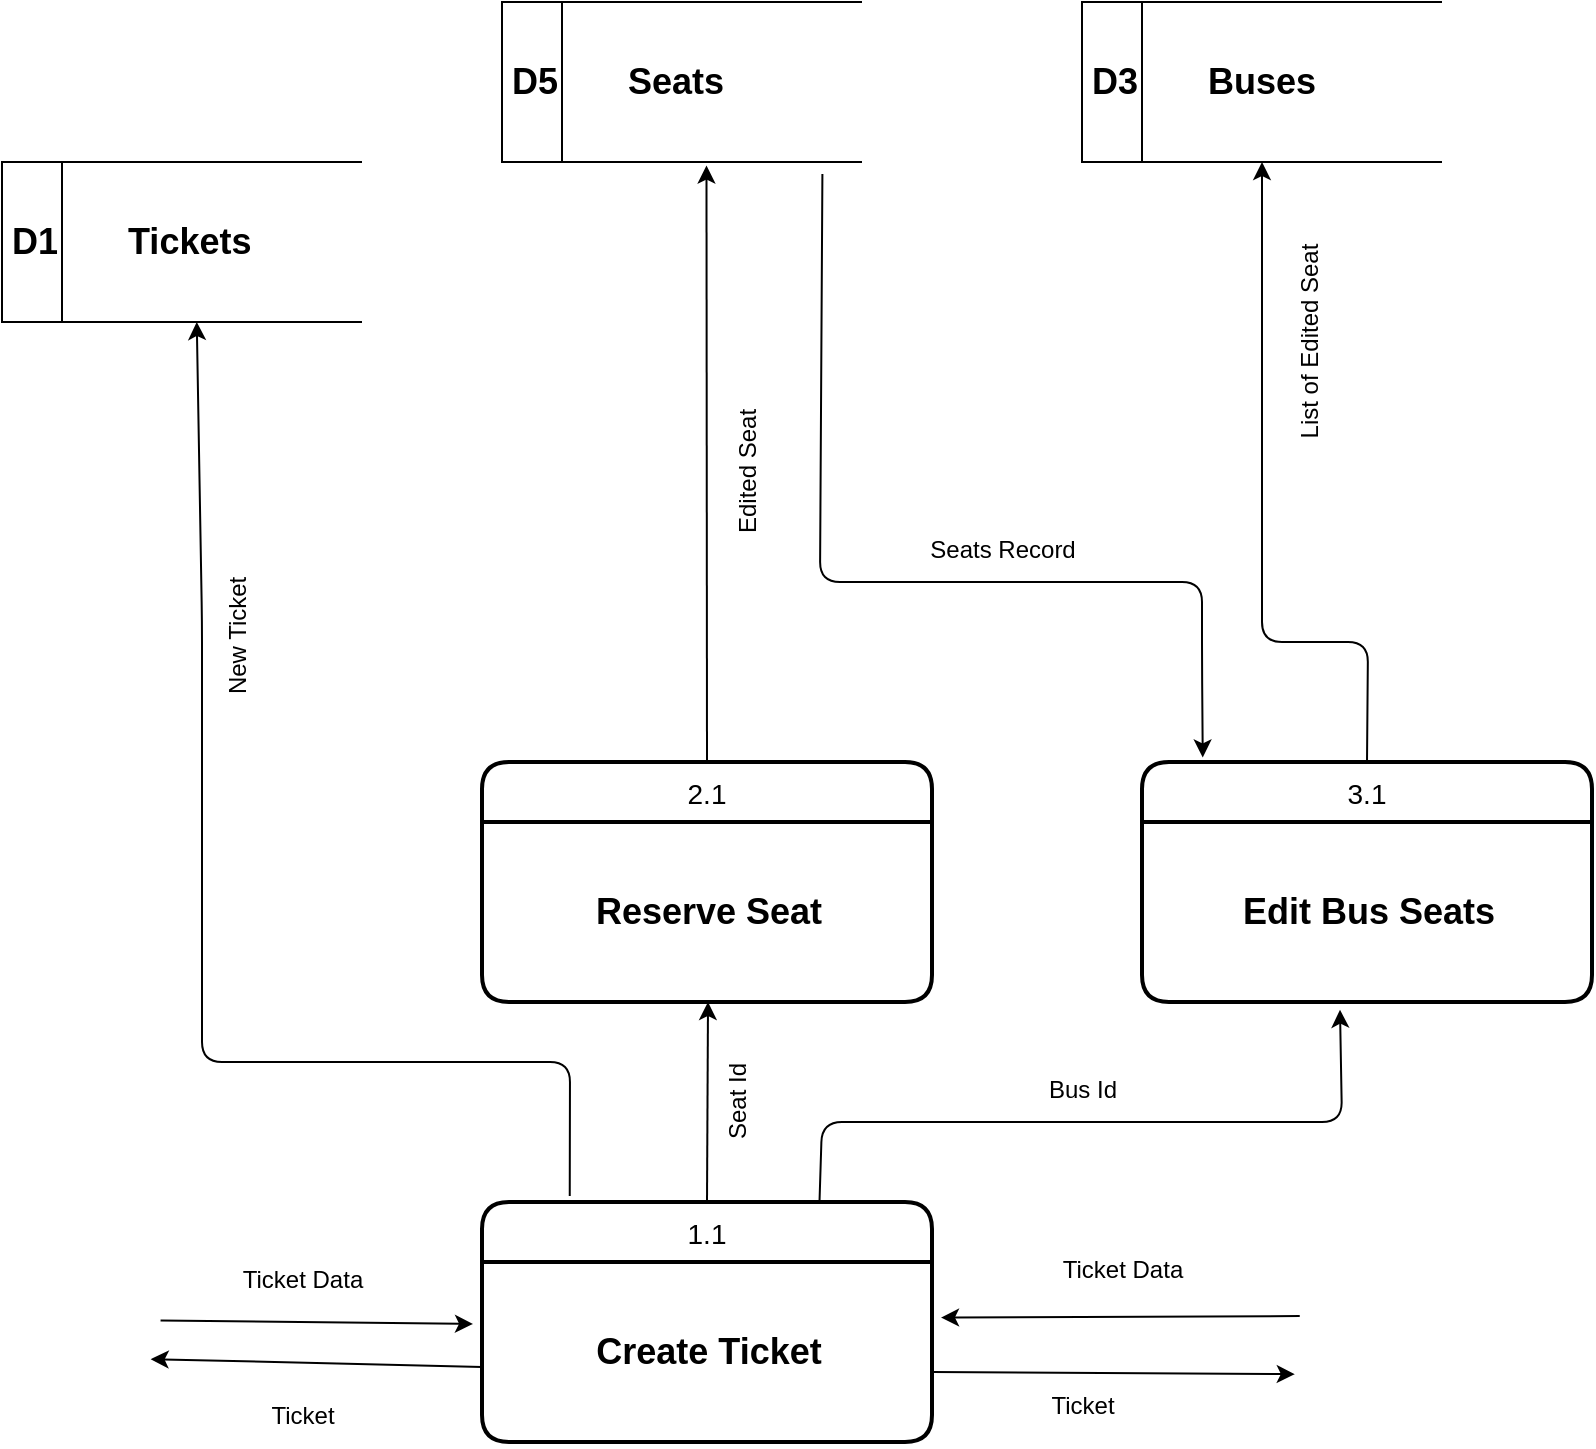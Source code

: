 <mxfile>
    <diagram id="F-T4i3HQy60uCvvpmAvO" name="Page-1">
        <mxGraphModel dx="611" dy="2872" grid="1" gridSize="10" guides="1" tooltips="1" connect="1" arrows="1" fold="1" page="1" pageScale="1" pageWidth="850" pageHeight="1100" math="0" shadow="0">
            <root>
                <mxCell id="0"/>
                <mxCell id="1" parent="0"/>
                <mxCell id="2" value="1.1" style="swimlane;childLayout=stackLayout;horizontal=1;startSize=30;horizontalStack=0;rounded=1;fontSize=14;fontStyle=0;strokeWidth=2;resizeParent=0;resizeLast=1;shadow=0;dashed=0;align=center;" vertex="1" parent="1">
                    <mxGeometry x="1120" y="-1550" width="225" height="120" as="geometry"/>
                </mxCell>
                <mxCell id="3" value="&lt;b&gt;&lt;font style=&quot;font-size: 18px;&quot;&gt;Create Ticket&lt;/font&gt;&lt;/b&gt;" style="text;html=1;align=center;verticalAlign=middle;resizable=0;points=[];autosize=1;strokeColor=none;fillColor=none;" vertex="1" parent="2">
                    <mxGeometry y="30" width="225" height="90" as="geometry"/>
                </mxCell>
                <mxCell id="4" value="" style="endArrow=classic;html=1;fontSize=18;exitX=1.019;exitY=0.407;exitDx=0;exitDy=0;exitPerimeter=0;entryX=-0.02;entryY=0.344;entryDx=0;entryDy=0;entryPerimeter=0;" edge="1" parent="1" target="3">
                    <mxGeometry width="50" height="50" relative="1" as="geometry">
                        <mxPoint x="959.275" y="-1490.81" as="sourcePoint"/>
                        <mxPoint x="910.005" y="-1273.89" as="targetPoint"/>
                        <Array as="points"/>
                    </mxGeometry>
                </mxCell>
                <mxCell id="5" value="" style="endArrow=classic;html=1;fontSize=18;entryX=1.02;entryY=0.309;entryDx=0;entryDy=0;entryPerimeter=0;exitX=-0.005;exitY=0.3;exitDx=0;exitDy=0;exitPerimeter=0;" edge="1" parent="1" target="3">
                    <mxGeometry width="50" height="50" relative="1" as="geometry">
                        <mxPoint x="1528.875" y="-1493" as="sourcePoint"/>
                        <mxPoint x="1370.0" y="-1489" as="targetPoint"/>
                        <Array as="points"/>
                    </mxGeometry>
                </mxCell>
                <mxCell id="6" value="&lt;font style=&quot;&quot;&gt;&lt;b style=&quot;&quot;&gt;&lt;font style=&quot;font-size: 18px;&quot;&gt;D1&amp;nbsp; &amp;nbsp; &amp;nbsp; &amp;nbsp;Tickets&lt;/font&gt;&lt;/b&gt;&lt;/font&gt;" style="html=1;dashed=0;whitespace=wrap;shape=mxgraph.dfd.dataStoreID;align=left;spacingLeft=3;points=[[0,0],[0.5,0],[1,0],[0,0.5],[1,0.5],[0,1],[0.5,1],[1,1]];" vertex="1" parent="1">
                    <mxGeometry x="880" y="-2070" width="180" height="80" as="geometry"/>
                </mxCell>
                <mxCell id="7" value="" style="endArrow=classic;html=1;fontSize=18;entryX=0.541;entryY=1;entryDx=0;entryDy=0;entryPerimeter=0;exitX=0.195;exitY=-0.025;exitDx=0;exitDy=0;exitPerimeter=0;" edge="1" parent="1" source="2" target="6">
                    <mxGeometry width="50" height="50" relative="1" as="geometry">
                        <mxPoint x="1180" y="-1790" as="sourcePoint"/>
                        <mxPoint x="1135.31" y="-1819.19" as="targetPoint"/>
                        <Array as="points">
                            <mxPoint x="1164" y="-1620"/>
                            <mxPoint x="980" y="-1620"/>
                            <mxPoint x="980" y="-1840"/>
                        </Array>
                    </mxGeometry>
                </mxCell>
                <mxCell id="8" value="&lt;font style=&quot;&quot;&gt;&lt;b style=&quot;&quot;&gt;&lt;font style=&quot;font-size: 18px;&quot;&gt;D3&amp;nbsp; &amp;nbsp; &amp;nbsp; &amp;nbsp;Buses&lt;/font&gt;&lt;/b&gt;&lt;/font&gt;" style="html=1;dashed=0;whitespace=wrap;shape=mxgraph.dfd.dataStoreID;align=left;spacingLeft=3;points=[[0,0],[0.5,0],[1,0],[0,0.5],[1,0.5],[0,1],[0.5,1],[1,1]];" vertex="1" parent="1">
                    <mxGeometry x="1420" y="-2150" width="180" height="80" as="geometry"/>
                </mxCell>
                <mxCell id="9" value="&lt;font style=&quot;&quot;&gt;&lt;b style=&quot;&quot;&gt;&lt;font style=&quot;font-size: 18px;&quot;&gt;D5&amp;nbsp; &amp;nbsp; &amp;nbsp; &amp;nbsp;Seats&lt;/font&gt;&lt;/b&gt;&lt;/font&gt;" style="html=1;dashed=0;whitespace=wrap;shape=mxgraph.dfd.dataStoreID;align=left;spacingLeft=3;points=[[0,0],[0.5,0],[1,0],[0,0.5],[1,0.5],[0,1],[0.5,1],[1,1]];" vertex="1" parent="1">
                    <mxGeometry x="1130" y="-2150" width="180" height="80" as="geometry"/>
                </mxCell>
                <mxCell id="10" value="&lt;font style=&quot;font-size: 12px;&quot;&gt;Ticket Data&lt;/font&gt;" style="text;html=1;align=center;verticalAlign=middle;resizable=0;points=[];autosize=1;strokeColor=none;fillColor=none;fontSize=24;" vertex="1" parent="1">
                    <mxGeometry x="990" y="-1535" width="80" height="40" as="geometry"/>
                </mxCell>
                <mxCell id="11" value="" style="endArrow=classic;html=1;fontSize=18;entryX=0.568;entryY=1.022;entryDx=0;entryDy=0;entryPerimeter=0;exitX=0.5;exitY=0;exitDx=0;exitDy=0;" edge="1" parent="1" source="24" target="9">
                    <mxGeometry width="50" height="50" relative="1" as="geometry">
                        <mxPoint x="1232" y="-1800" as="sourcePoint"/>
                        <mxPoint x="987.38" y="-2040" as="targetPoint"/>
                        <Array as="points"/>
                    </mxGeometry>
                </mxCell>
                <mxCell id="12" value="" style="endArrow=classic;html=1;fontSize=18;entryX=0.5;entryY=1;entryDx=0;entryDy=0;exitX=0.5;exitY=0;exitDx=0;exitDy=0;" edge="1" parent="1" source="22" target="8">
                    <mxGeometry width="50" height="50" relative="1" as="geometry">
                        <mxPoint x="1280" y="-1800" as="sourcePoint"/>
                        <mxPoint x="1470.28" y="-2148.4" as="targetPoint"/>
                        <Array as="points">
                            <mxPoint x="1563" y="-1830"/>
                            <mxPoint x="1510" y="-1830"/>
                        </Array>
                    </mxGeometry>
                </mxCell>
                <mxCell id="13" value="&lt;font style=&quot;font-size: 12px;&quot;&gt;Ticket Data&lt;/font&gt;" style="text;html=1;align=center;verticalAlign=middle;resizable=0;points=[];autosize=1;strokeColor=none;fillColor=none;fontSize=24;" vertex="1" parent="1">
                    <mxGeometry x="1400" y="-1540" width="80" height="40" as="geometry"/>
                </mxCell>
                <mxCell id="14" value="&lt;font style=&quot;font-size: 12px;&quot;&gt;New Ticket&lt;/font&gt;" style="text;html=1;align=center;verticalAlign=middle;resizable=0;points=[];autosize=1;strokeColor=none;fillColor=none;fontSize=24;rotation=-90;" vertex="1" parent="1">
                    <mxGeometry x="954" y="-1852.79" width="80" height="40" as="geometry"/>
                </mxCell>
                <mxCell id="15" value="&lt;font style=&quot;font-size: 12px;&quot;&gt;Edited Seat&lt;/font&gt;" style="text;html=1;align=center;verticalAlign=middle;resizable=0;points=[];autosize=1;strokeColor=none;fillColor=none;fontSize=24;rotation=-90;" vertex="1" parent="1">
                    <mxGeometry x="1204" y="-1935" width="90" height="40" as="geometry"/>
                </mxCell>
                <mxCell id="16" value="&lt;font style=&quot;font-size: 12px;&quot;&gt;List of Edited Seat&lt;/font&gt;" style="text;html=1;align=center;verticalAlign=middle;resizable=0;points=[];autosize=1;strokeColor=none;fillColor=none;fontSize=24;rotation=-90;" vertex="1" parent="1">
                    <mxGeometry x="1470" y="-2000" width="120" height="40" as="geometry"/>
                </mxCell>
                <mxCell id="17" value="" style="endArrow=classic;html=1;fontSize=18;entryX=0.997;entryY=0.521;entryDx=0;entryDy=0;entryPerimeter=0;exitX=0;exitY=0.583;exitDx=0;exitDy=0;exitPerimeter=0;" edge="1" parent="1" source="3">
                    <mxGeometry width="50" height="50" relative="1" as="geometry">
                        <mxPoint x="1124.685" y="-1460.45" as="sourcePoint"/>
                        <mxPoint x="954.325" y="-1471.43" as="targetPoint"/>
                        <Array as="points"/>
                    </mxGeometry>
                </mxCell>
                <mxCell id="18" value="&lt;font style=&quot;font-size: 12px;&quot;&gt;Ticket&lt;/font&gt;" style="text;html=1;align=center;verticalAlign=middle;resizable=0;points=[];autosize=1;strokeColor=none;fillColor=none;fontSize=24;" vertex="1" parent="1">
                    <mxGeometry x="1000" y="-1467.5" width="60" height="40" as="geometry"/>
                </mxCell>
                <mxCell id="19" value="" style="endArrow=classic;html=1;fontSize=18;exitX=1.019;exitY=0.407;exitDx=0;exitDy=0;exitPerimeter=0;entryX=-0.016;entryY=0.623;entryDx=0;entryDy=0;entryPerimeter=0;" edge="1" parent="1">
                    <mxGeometry width="50" height="50" relative="1" as="geometry">
                        <mxPoint x="1345.005" y="-1465.0" as="sourcePoint"/>
                        <mxPoint x="1526.4" y="-1463.93" as="targetPoint"/>
                        <Array as="points"/>
                    </mxGeometry>
                </mxCell>
                <mxCell id="20" value="&lt;font style=&quot;font-size: 12px;&quot;&gt;Ticket&lt;/font&gt;" style="text;html=1;align=center;verticalAlign=middle;resizable=0;points=[];autosize=1;strokeColor=none;fillColor=none;fontSize=24;" vertex="1" parent="1">
                    <mxGeometry x="1390" y="-1472" width="60" height="40" as="geometry"/>
                </mxCell>
                <mxCell id="22" value="3.1" style="swimlane;childLayout=stackLayout;horizontal=1;startSize=30;horizontalStack=0;rounded=1;fontSize=14;fontStyle=0;strokeWidth=2;resizeParent=0;resizeLast=1;shadow=0;dashed=0;align=center;" vertex="1" parent="1">
                    <mxGeometry x="1450" y="-1770" width="225" height="120" as="geometry"/>
                </mxCell>
                <mxCell id="23" value="&lt;b&gt;&lt;font style=&quot;font-size: 18px;&quot;&gt;Edit Bus Seats&lt;/font&gt;&lt;/b&gt;" style="text;html=1;align=center;verticalAlign=middle;resizable=0;points=[];autosize=1;strokeColor=none;fillColor=none;" vertex="1" parent="22">
                    <mxGeometry y="30" width="225" height="90" as="geometry"/>
                </mxCell>
                <mxCell id="24" value="2.1" style="swimlane;childLayout=stackLayout;horizontal=1;startSize=30;horizontalStack=0;rounded=1;fontSize=14;fontStyle=0;strokeWidth=2;resizeParent=0;resizeLast=1;shadow=0;dashed=0;align=center;" vertex="1" parent="1">
                    <mxGeometry x="1120" y="-1770" width="225" height="120" as="geometry"/>
                </mxCell>
                <mxCell id="25" value="&lt;b&gt;&lt;font style=&quot;font-size: 18px;&quot;&gt;Reserve Seat&lt;/font&gt;&lt;/b&gt;" style="text;html=1;align=center;verticalAlign=middle;resizable=0;points=[];autosize=1;strokeColor=none;fillColor=none;" vertex="1" parent="24">
                    <mxGeometry y="30" width="225" height="90" as="geometry"/>
                </mxCell>
                <mxCell id="26" value="" style="endArrow=classic;html=1;fontSize=18;exitX=0.5;exitY=0;exitDx=0;exitDy=0;" edge="1" parent="1" source="2">
                    <mxGeometry width="50" height="50" relative="1" as="geometry">
                        <mxPoint x="1242" y="-1790" as="sourcePoint"/>
                        <mxPoint x="1233" y="-1650" as="targetPoint"/>
                        <Array as="points"/>
                    </mxGeometry>
                </mxCell>
                <mxCell id="27" value="" style="endArrow=classic;html=1;fontSize=18;exitX=0.89;exitY=1.075;exitDx=0;exitDy=0;entryX=0.135;entryY=-0.019;entryDx=0;entryDy=0;entryPerimeter=0;exitPerimeter=0;" edge="1" parent="1" source="9" target="22">
                    <mxGeometry width="50" height="50" relative="1" as="geometry">
                        <mxPoint x="1242.5" y="-1540" as="sourcePoint"/>
                        <mxPoint x="1240" y="-1640" as="targetPoint"/>
                        <Array as="points">
                            <mxPoint x="1289" y="-1860"/>
                            <mxPoint x="1480" y="-1860"/>
                            <mxPoint x="1480" y="-1820"/>
                        </Array>
                    </mxGeometry>
                </mxCell>
                <mxCell id="28" value="&lt;font style=&quot;font-size: 12px;&quot;&gt;Seat Id&lt;/font&gt;" style="text;html=1;align=center;verticalAlign=middle;resizable=0;points=[];autosize=1;strokeColor=none;fillColor=none;fontSize=24;rotation=-90;" vertex="1" parent="1">
                    <mxGeometry x="1214" y="-1620" width="60" height="40" as="geometry"/>
                </mxCell>
                <mxCell id="29" value="&lt;font style=&quot;font-size: 12px;&quot;&gt;Seats Record&lt;/font&gt;" style="text;html=1;align=center;verticalAlign=middle;resizable=0;points=[];autosize=1;strokeColor=none;fillColor=none;fontSize=24;" vertex="1" parent="1">
                    <mxGeometry x="1330" y="-1900" width="100" height="40" as="geometry"/>
                </mxCell>
                <mxCell id="30" value="" style="endArrow=classic;html=1;fontSize=18;exitX=0.75;exitY=0;exitDx=0;exitDy=0;entryX=0.44;entryY=1.043;entryDx=0;entryDy=0;entryPerimeter=0;" edge="1" parent="1" source="2" target="23">
                    <mxGeometry width="50" height="50" relative="1" as="geometry">
                        <mxPoint x="1355.005" y="-1455.0" as="sourcePoint"/>
                        <mxPoint x="1536.4" y="-1453.93" as="targetPoint"/>
                        <Array as="points">
                            <mxPoint x="1290" y="-1590"/>
                            <mxPoint x="1550" y="-1590"/>
                        </Array>
                    </mxGeometry>
                </mxCell>
                <mxCell id="31" value="&lt;font style=&quot;font-size: 12px;&quot;&gt;Bus Id&lt;/font&gt;" style="text;html=1;align=center;verticalAlign=middle;resizable=0;points=[];autosize=1;strokeColor=none;fillColor=none;fontSize=24;" vertex="1" parent="1">
                    <mxGeometry x="1390" y="-1630" width="60" height="40" as="geometry"/>
                </mxCell>
            </root>
        </mxGraphModel>
    </diagram>
</mxfile>
